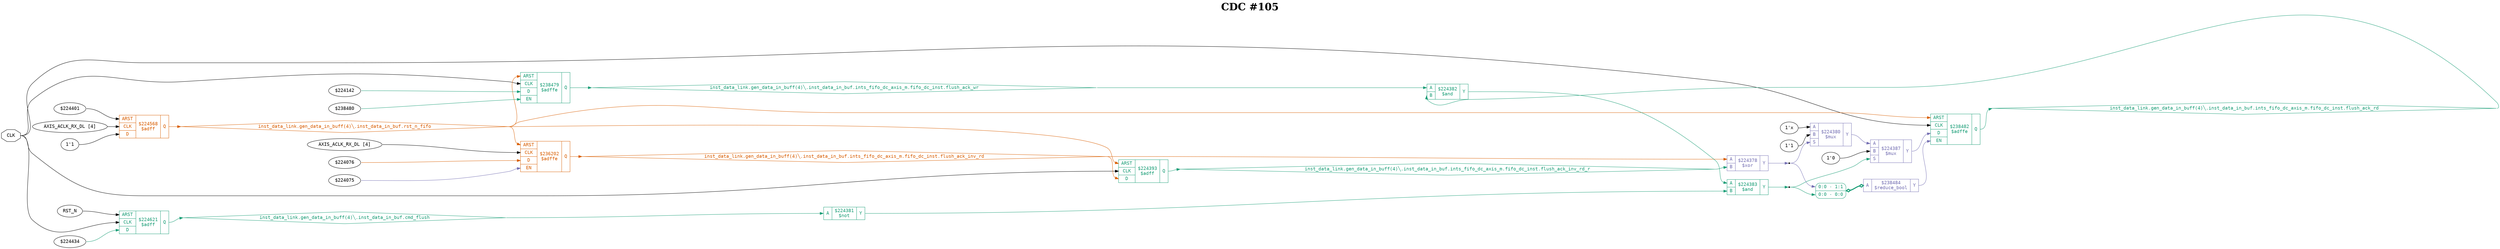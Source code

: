 digraph "spacefibre_light_top" {
label=<<b>CDC #105</b>>;
labelloc="t"
fontsize="30"
node ["fontname"="Courier"]
edge ["fontname"="Courier"]
rankdir="LR";
remincross=true;
n8 [ shape=octagon, label="CLK", color="black", fontcolor="black", href="/src/ip_spacefibre_light_top/spacefibre_light_top.vhd#45" ];
n9 [ shape=diamond, label="inst_data_link.gen_data_in_buff(4)&#9586;.inst_data_in_buf.cmd_flush", colorscheme="dark28", color="1", fontcolor="1", href="/src/module_data_link/data_in_buf.vhd#121" ];
n10 [ shape=diamond, label="inst_data_link.gen_data_in_buff(4)&#9586;.inst_data_in_buf.ints_fifo_dc_axis_m.fifo_dc_inst.flush_ack_inv_rd", colorscheme="dark28", color="2", fontcolor="2", href="/src/ip/fifo_dc/fifo_dc.vhd#117" ];
n11 [ shape=diamond, label="inst_data_link.gen_data_in_buff(4)&#9586;.inst_data_in_buf.ints_fifo_dc_axis_m.fifo_dc_inst.flush_ack_inv_rd_r", colorscheme="dark28", color="1", fontcolor="1", href="/src/ip/fifo_dc/fifo_dc.vhd#118" ];
n12 [ shape=diamond, label="inst_data_link.gen_data_in_buff(4)&#9586;.inst_data_in_buf.ints_fifo_dc_axis_m.fifo_dc_inst.flush_ack_rd", colorscheme="dark28", color="1", fontcolor="1", href="/src/ip/fifo_dc/fifo_dc.vhd#120" ];
n13 [ shape=diamond, label="inst_data_link.gen_data_in_buff(4)&#9586;.inst_data_in_buf.ints_fifo_dc_axis_m.fifo_dc_inst.flush_ack_wr", colorscheme="dark28", color="1", fontcolor="1", href="/src/ip/fifo_dc/fifo_dc.vhd#119" ];
n14 [ shape=diamond, label="inst_data_link.gen_data_in_buff(4)&#9586;.inst_data_in_buf.rst_n_fifo", colorscheme="dark28", color="2", fontcolor="2", href="/src/module_data_link/data_in_buf.vhd#142" ];
{ rank="source"; n8;}
{ rank="sink";}
v0 [ label="AXIS_ACLK_RX_DL [4]" ];
v1 [ label="$224076" ];
v2 [ label="$224075" ];
c19 [ shape=record, label="{{<p15> ARST|<p8> CLK|<p16> D|<p17> EN}|$236202\n$adffe|{<p18> Q}}", colorscheme="dark28", color="2", fontcolor="2" , href="/src/ip/fifo_dc/fifo_dc.vhd#321"  ];
v3 [ label="$224142" ];
v4 [ label="$238480" ];
c20 [ shape=record, label="{{<p15> ARST|<p8> CLK|<p16> D|<p17> EN}|$238479\n$adffe|{<p18> Q}}", colorscheme="dark28", color="1", fontcolor="1" , href="/src/ip/fifo_dc/fifo_dc.vhd#440"  ];
c21 [ shape=record, label="{{<p15> ARST|<p8> CLK|<p16> D|<p17> EN}|$238482\n$adffe|{<p18> Q}}", colorscheme="dark28", color="1", fontcolor="1" , href="/src/ip/fifo_dc/fifo_dc.vhd#440"  ];
c24 [ shape=record, label="{{<p22> A}|$238484\n$reduce_bool|{<p23> Y}}", colorscheme="dark28", color="3", fontcolor="3" ];
x5 [ shape=record, style=rounded, label="<s1> 0:0 - 1:1 |<s0> 0:0 - 0:0 ", colorscheme="dark28", color="1", fontcolor="1" ];
x5:e -> c24:p22:w [arrowhead=odiamond, arrowtail=odiamond, dir=both, colorscheme="dark28", color="1", fontcolor="1", style="setlinewidth(3)", label=""];
v6 [ label="RST_N" ];
v7 [ label="$224434" ];
c25 [ shape=record, label="{{<p15> ARST|<p8> CLK|<p16> D}|$224621\n$adff|{<p18> Q}}", colorscheme="dark28", color="1", fontcolor="1" , href="/src/module_data_link/data_in_buf.vhd#225"  ];
v8 [ label="$224401" ];
v9 [ label="AXIS_ACLK_RX_DL [4]" ];
v10 [ label="1'1" ];
c26 [ shape=record, label="{{<p15> ARST|<p8> CLK|<p16> D}|$224568\n$adff|{<p18> Q}}", colorscheme="dark28", color="2", fontcolor="2" , href="/src/module_data_link/data_in_buf.vhd#194"  ];
c27 [ shape=record, label="{{<p15> ARST|<p8> CLK|<p16> D}|$224393\n$adff|{<p18> Q}}", colorscheme="dark28", color="1", fontcolor="1" , href="/src/ip/fifo_dc/fifo_dc.vhd#440"  ];
c29 [ shape=record, label="{{<p22> A|<p28> B}|$224378\n$xor|{<p23> Y}}", colorscheme="dark28", color="3", fontcolor="3" , href="/src/ip/fifo_dc/fifo_dc.vhd#466"  ];
v11 [ label="1'x" ];
v12 [ label="1'1" ];
c31 [ shape=record, label="{{<p22> A|<p28> B|<p30> S}|$224380\n$mux|{<p23> Y}}", colorscheme="dark28", color="3", fontcolor="3" , href="/src/ip/fifo_dc/fifo_dc.vhd#466"  ];
c32 [ shape=record, label="{{<p22> A}|$224381\n$not|{<p23> Y}}", colorscheme="dark28", color="1", fontcolor="1" , href="/src/ip/fifo_dc/fifo_dc.vhd#471"  ];
c33 [ shape=record, label="{{<p22> A|<p28> B}|$224382\n$and|{<p23> Y}}", colorscheme="dark28", color="1", fontcolor="1" , href="/src/ip/fifo_dc/fifo_dc.vhd#471"  ];
c34 [ shape=record, label="{{<p22> A|<p28> B}|$224383\n$and|{<p23> Y}}", colorscheme="dark28", color="1", fontcolor="1" , href="/src/ip/fifo_dc/fifo_dc.vhd#471"  ];
v13 [ label="1'0" ];
c35 [ shape=record, label="{{<p22> A|<p28> B|<p30> S}|$224387\n$mux|{<p23> Y}}", colorscheme="dark28", color="3", fontcolor="3" , href="/src/ip/fifo_dc/fifo_dc.vhd#471"  ];
c24:p23:e -> c21:p17:w [colorscheme="dark28", color="3", fontcolor="3", label=""];
c19:p18:e -> n10:w [colorscheme="dark28", color="2", fontcolor="2", label=""];
n10:e -> c27:p16:w [colorscheme="dark28", color="2", fontcolor="2", label=""];
n10:e -> c29:p22:w [colorscheme="dark28", color="2", fontcolor="2", label=""];
c27:p18:e -> n11:w [colorscheme="dark28", color="1", fontcolor="1", label=""];
n11:e -> c29:p28:w [colorscheme="dark28", color="1", fontcolor="1", label=""];
c21:p18:e -> n12:w [colorscheme="dark28", color="1", fontcolor="1", label=""];
n12:e -> c33:p28:w [colorscheme="dark28", color="1", fontcolor="1", label=""];
c20:p18:e -> n13:w [colorscheme="dark28", color="1", fontcolor="1", label=""];
n13:e -> c33:p22:w [colorscheme="dark28", color="1", fontcolor="1", label=""];
c26:p18:e -> n14:w [colorscheme="dark28", color="2", fontcolor="2", label=""];
n14:e -> c19:p15:w [colorscheme="dark28", color="2", fontcolor="2", label=""];
n14:e -> c20:p15:w [colorscheme="dark28", color="2", fontcolor="2", label=""];
n14:e -> c21:p15:w [colorscheme="dark28", color="2", fontcolor="2", label=""];
n14:e -> c27:p15:w [colorscheme="dark28", color="2", fontcolor="2", label=""];
n2 [ shape=point ];
c29:p23:e -> n2:w [colorscheme="dark28", color="3", fontcolor="3", label=""];
n2:e -> c31:p30:w [colorscheme="dark28", color="3", fontcolor="3", label=""];
n2:e -> x5:s1:w [colorscheme="dark28", color="3", fontcolor="3", label=""];
c31:p23:e -> c35:p22:w [colorscheme="dark28", color="3", fontcolor="3", label=""];
c32:p23:e -> c34:p28:w [colorscheme="dark28", color="1", fontcolor="1", label=""];
c33:p23:e -> c34:p22:w [colorscheme="dark28", color="1", fontcolor="1", label=""];
n6 [ shape=point ];
c34:p23:e -> n6:w [colorscheme="dark28", color="1", fontcolor="1", label=""];
n6:e -> c35:p30:w [colorscheme="dark28", color="1", fontcolor="1", label=""];
n6:e -> x5:s0:w [colorscheme="dark28", color="1", fontcolor="1", label=""];
c35:p23:e -> c21:p16:w [colorscheme="dark28", color="3", fontcolor="3", label=""];
n8:e -> c20:p8:w [color="black", fontcolor="black", label=""];
n8:e -> c21:p8:w [color="black", fontcolor="black", label=""];
n8:e -> c25:p8:w [color="black", fontcolor="black", label=""];
n8:e -> c27:p8:w [color="black", fontcolor="black", label=""];
c25:p18:e -> n9:w [colorscheme="dark28", color="1", fontcolor="1", label=""];
n9:e -> c32:p22:w [colorscheme="dark28", color="1", fontcolor="1", label=""];
v0:e -> c19:p8:w [color="black", fontcolor="black", label=""];
v1:e -> c19:p16:w [colorscheme="dark28", color="2", fontcolor="2", label=""];
v10:e -> c26:p16:w [color="black", fontcolor="black", label=""];
v11:e -> c31:p22:w [color="black", fontcolor="black", label=""];
v12:e -> c31:p28:w [color="black", fontcolor="black", label=""];
v13:e -> c35:p28:w [color="black", fontcolor="black", label=""];
v2:e -> c19:p17:w [colorscheme="dark28", color="3", fontcolor="3", label=""];
v3:e -> c20:p16:w [colorscheme="dark28", color="1", fontcolor="1", label=""];
v4:e -> c20:p17:w [colorscheme="dark28", color="1", fontcolor="1", label=""];
v6:e -> c25:p15:w [color="black", fontcolor="black", label=""];
v7:e -> c25:p16:w [colorscheme="dark28", color="1", fontcolor="1", label=""];
v8:e -> c26:p15:w [color="black", fontcolor="black", label=""];
v9:e -> c26:p8:w [color="black", fontcolor="black", label=""];
}
